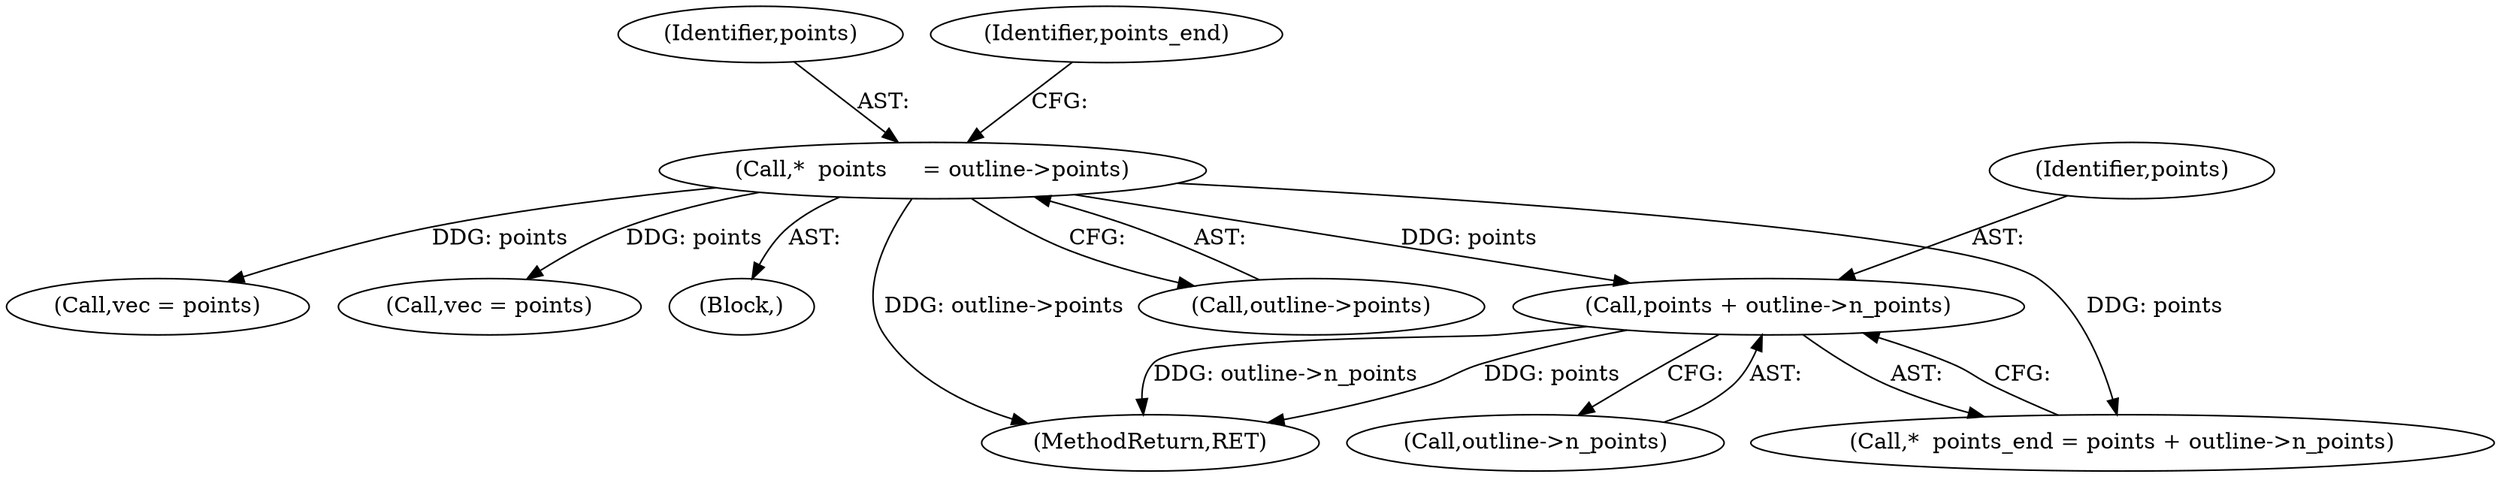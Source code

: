digraph "0_savannah_6305b869d86ff415a33576df6d43729673c66eee_0@pointer" {
"1000550" [label="(Call,points + outline->n_points)"];
"1000542" [label="(Call,*  points     = outline->points)"];
"1000559" [label="(Call,vec = points)"];
"1000552" [label="(Call,outline->n_points)"];
"1000548" [label="(Call,*  points_end = points + outline->n_points)"];
"1000542" [label="(Call,*  points     = outline->points)"];
"1000543" [label="(Identifier,points)"];
"1000575" [label="(Call,vec = points)"];
"1000540" [label="(Block,)"];
"1000551" [label="(Identifier,points)"];
"1000550" [label="(Call,points + outline->n_points)"];
"1000653" [label="(MethodReturn,RET)"];
"1000549" [label="(Identifier,points_end)"];
"1000544" [label="(Call,outline->points)"];
"1000550" -> "1000548"  [label="AST: "];
"1000550" -> "1000552"  [label="CFG: "];
"1000551" -> "1000550"  [label="AST: "];
"1000552" -> "1000550"  [label="AST: "];
"1000548" -> "1000550"  [label="CFG: "];
"1000550" -> "1000653"  [label="DDG: points"];
"1000550" -> "1000653"  [label="DDG: outline->n_points"];
"1000542" -> "1000550"  [label="DDG: points"];
"1000542" -> "1000540"  [label="AST: "];
"1000542" -> "1000544"  [label="CFG: "];
"1000543" -> "1000542"  [label="AST: "];
"1000544" -> "1000542"  [label="AST: "];
"1000549" -> "1000542"  [label="CFG: "];
"1000542" -> "1000653"  [label="DDG: outline->points"];
"1000542" -> "1000548"  [label="DDG: points"];
"1000542" -> "1000559"  [label="DDG: points"];
"1000542" -> "1000575"  [label="DDG: points"];
}
